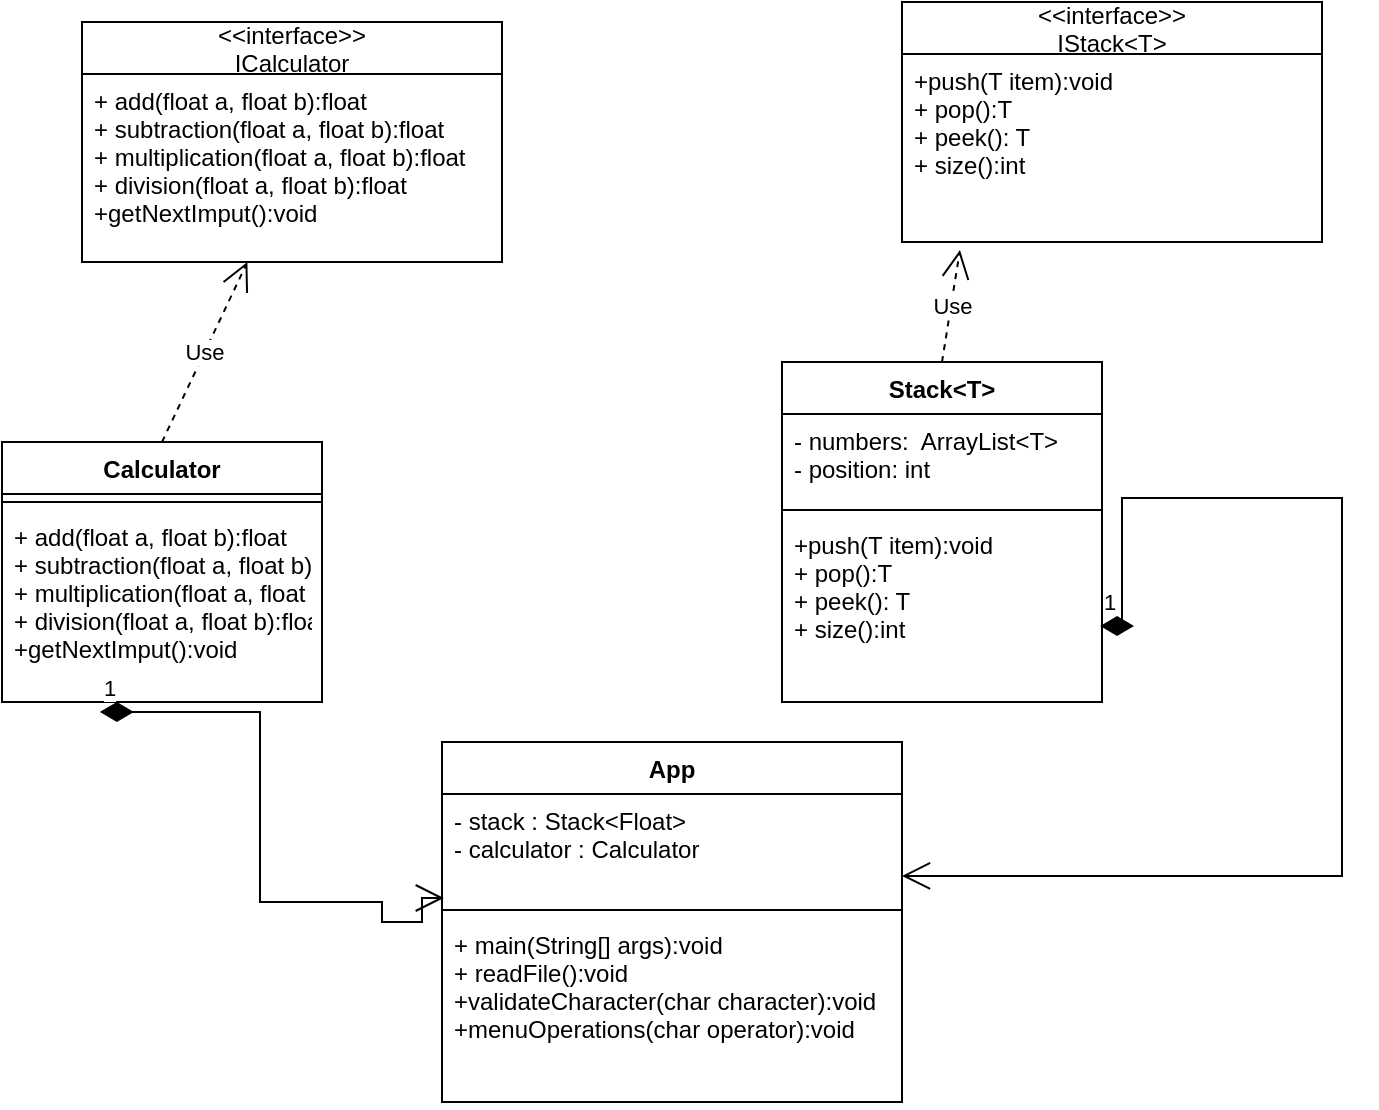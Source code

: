 <mxfile version="20.8.15" type="device"><diagram name="Página-1" id="hvELpFMQR1fck_oeWRsh"><mxGraphModel dx="874" dy="444" grid="1" gridSize="10" guides="1" tooltips="1" connect="1" arrows="1" fold="1" page="1" pageScale="1" pageWidth="827" pageHeight="1169" math="0" shadow="0"><root><mxCell id="0"/><mxCell id="1" parent="0"/><mxCell id="a2NJB37diC7bHRRBhK2g-1" value="Calculator" style="swimlane;fontStyle=1;align=center;verticalAlign=top;childLayout=stackLayout;horizontal=1;startSize=26;horizontalStack=0;resizeParent=1;resizeParentMax=0;resizeLast=0;collapsible=1;marginBottom=0;" vertex="1" parent="1"><mxGeometry x="30" y="250" width="160" height="130" as="geometry"/></mxCell><mxCell id="a2NJB37diC7bHRRBhK2g-3" value="" style="line;strokeWidth=1;fillColor=none;align=left;verticalAlign=middle;spacingTop=-1;spacingLeft=3;spacingRight=3;rotatable=0;labelPosition=right;points=[];portConstraint=eastwest;strokeColor=inherit;" vertex="1" parent="a2NJB37diC7bHRRBhK2g-1"><mxGeometry y="26" width="160" height="8" as="geometry"/></mxCell><mxCell id="a2NJB37diC7bHRRBhK2g-4" value="+ add(float a, float b):float&#10;+ subtraction(float a, float b):float&#10;+ multiplication(float a, float b):float&#10;+ division(float a, float b):float&#10;+getNextImput():void" style="text;strokeColor=none;fillColor=none;align=left;verticalAlign=top;spacingLeft=4;spacingRight=4;overflow=hidden;rotatable=0;points=[[0,0.5],[1,0.5]];portConstraint=eastwest;" vertex="1" parent="a2NJB37diC7bHRRBhK2g-1"><mxGeometry y="34" width="160" height="96" as="geometry"/></mxCell><mxCell id="a2NJB37diC7bHRRBhK2g-7" value="&lt;&lt;interface&gt;&gt;&#10;ICalculator" style="swimlane;fontStyle=0;childLayout=stackLayout;horizontal=1;startSize=26;fillColor=none;horizontalStack=0;resizeParent=1;resizeParentMax=0;resizeLast=0;collapsible=1;marginBottom=0;" vertex="1" parent="1"><mxGeometry x="70" y="40" width="210" height="120" as="geometry"/></mxCell><mxCell id="a2NJB37diC7bHRRBhK2g-9" value="+ add(float a, float b):float&#10;+ subtraction(float a, float b):float&#10;+ multiplication(float a, float b):float&#10;+ division(float a, float b):float&#10;+getNextImput():void" style="text;strokeColor=none;fillColor=none;align=left;verticalAlign=top;spacingLeft=4;spacingRight=4;overflow=hidden;rotatable=0;points=[[0,0.5],[1,0.5]];portConstraint=eastwest;" vertex="1" parent="a2NJB37diC7bHRRBhK2g-7"><mxGeometry y="26" width="210" height="94" as="geometry"/></mxCell><mxCell id="a2NJB37diC7bHRRBhK2g-11" value="&lt;&lt;interface&gt;&gt;&#10;IStack&lt;T&gt;" style="swimlane;fontStyle=0;childLayout=stackLayout;horizontal=1;startSize=26;fillColor=none;horizontalStack=0;resizeParent=1;resizeParentMax=0;resizeLast=0;collapsible=1;marginBottom=0;" vertex="1" parent="1"><mxGeometry x="480" y="30" width="210" height="120" as="geometry"/></mxCell><mxCell id="a2NJB37diC7bHRRBhK2g-12" value="+push(T item):void&#10;+ pop():T&#10;+ peek(): T&#10;+ size():int" style="text;strokeColor=none;fillColor=none;align=left;verticalAlign=top;spacingLeft=4;spacingRight=4;overflow=hidden;rotatable=0;points=[[0,0.5],[1,0.5]];portConstraint=eastwest;" vertex="1" parent="a2NJB37diC7bHRRBhK2g-11"><mxGeometry y="26" width="210" height="94" as="geometry"/></mxCell><mxCell id="a2NJB37diC7bHRRBhK2g-16" value="Stack&lt;T&gt;" style="swimlane;fontStyle=1;align=center;verticalAlign=top;childLayout=stackLayout;horizontal=1;startSize=26;horizontalStack=0;resizeParent=1;resizeParentMax=0;resizeLast=0;collapsible=1;marginBottom=0;" vertex="1" parent="1"><mxGeometry x="420" y="210" width="160" height="170" as="geometry"/></mxCell><mxCell id="a2NJB37diC7bHRRBhK2g-17" value="- numbers:  ArrayList&lt;T&gt;&#10;- position: int&#10;" style="text;strokeColor=none;fillColor=none;align=left;verticalAlign=top;spacingLeft=4;spacingRight=4;overflow=hidden;rotatable=0;points=[[0,0.5],[1,0.5]];portConstraint=eastwest;" vertex="1" parent="a2NJB37diC7bHRRBhK2g-16"><mxGeometry y="26" width="160" height="44" as="geometry"/></mxCell><mxCell id="a2NJB37diC7bHRRBhK2g-18" value="" style="line;strokeWidth=1;fillColor=none;align=left;verticalAlign=middle;spacingTop=-1;spacingLeft=3;spacingRight=3;rotatable=0;labelPosition=right;points=[];portConstraint=eastwest;strokeColor=inherit;" vertex="1" parent="a2NJB37diC7bHRRBhK2g-16"><mxGeometry y="70" width="160" height="8" as="geometry"/></mxCell><mxCell id="a2NJB37diC7bHRRBhK2g-19" value="+push(T item):void&#10;+ pop():T&#10;+ peek(): T&#10;+ size():int" style="text;strokeColor=none;fillColor=none;align=left;verticalAlign=top;spacingLeft=4;spacingRight=4;overflow=hidden;rotatable=0;points=[[0,0.5],[1,0.5]];portConstraint=eastwest;" vertex="1" parent="a2NJB37diC7bHRRBhK2g-16"><mxGeometry y="78" width="160" height="92" as="geometry"/></mxCell><mxCell id="a2NJB37diC7bHRRBhK2g-20" value="App" style="swimlane;fontStyle=1;align=center;verticalAlign=top;childLayout=stackLayout;horizontal=1;startSize=26;horizontalStack=0;resizeParent=1;resizeParentMax=0;resizeLast=0;collapsible=1;marginBottom=0;" vertex="1" parent="1"><mxGeometry x="250" y="400" width="230" height="180" as="geometry"/></mxCell><mxCell id="a2NJB37diC7bHRRBhK2g-21" value="- stack : Stack&lt;Float&gt;&#10;- calculator : Calculator" style="text;strokeColor=none;fillColor=none;align=left;verticalAlign=top;spacingLeft=4;spacingRight=4;overflow=hidden;rotatable=0;points=[[0,0.5],[1,0.5]];portConstraint=eastwest;" vertex="1" parent="a2NJB37diC7bHRRBhK2g-20"><mxGeometry y="26" width="230" height="54" as="geometry"/></mxCell><mxCell id="a2NJB37diC7bHRRBhK2g-22" value="" style="line;strokeWidth=1;fillColor=none;align=left;verticalAlign=middle;spacingTop=-1;spacingLeft=3;spacingRight=3;rotatable=0;labelPosition=right;points=[];portConstraint=eastwest;strokeColor=inherit;" vertex="1" parent="a2NJB37diC7bHRRBhK2g-20"><mxGeometry y="80" width="230" height="8" as="geometry"/></mxCell><mxCell id="a2NJB37diC7bHRRBhK2g-23" value="+ main(String[] args):void&#10;+ readFile():void&#10;+validateCharacter(char character):void&#10;+menuOperations(char operator):void&#10;" style="text;strokeColor=none;fillColor=none;align=left;verticalAlign=top;spacingLeft=4;spacingRight=4;overflow=hidden;rotatable=0;points=[[0,0.5],[1,0.5]];portConstraint=eastwest;" vertex="1" parent="a2NJB37diC7bHRRBhK2g-20"><mxGeometry y="88" width="230" height="92" as="geometry"/></mxCell><mxCell id="a2NJB37diC7bHRRBhK2g-24" value="1" style="endArrow=open;html=1;endSize=12;startArrow=diamondThin;startSize=14;startFill=1;edgeStyle=orthogonalEdgeStyle;align=left;verticalAlign=bottom;rounded=0;exitX=0.306;exitY=1.052;exitDx=0;exitDy=0;exitPerimeter=0;entryX=0.004;entryY=0.963;entryDx=0;entryDy=0;entryPerimeter=0;" edge="1" parent="1" source="a2NJB37diC7bHRRBhK2g-4" target="a2NJB37diC7bHRRBhK2g-21"><mxGeometry x="-1" y="3" relative="1" as="geometry"><mxPoint x="30" y="430" as="sourcePoint"/><mxPoint x="240" y="484" as="targetPoint"/><Array as="points"><mxPoint x="159" y="385"/><mxPoint x="159" y="480"/><mxPoint x="220" y="480"/><mxPoint x="220" y="490"/><mxPoint x="240" y="490"/><mxPoint x="240" y="478"/></Array></mxGeometry></mxCell><mxCell id="a2NJB37diC7bHRRBhK2g-25" value="1" style="endArrow=open;html=1;endSize=12;startArrow=diamondThin;startSize=14;startFill=1;edgeStyle=orthogonalEdgeStyle;align=left;verticalAlign=bottom;rounded=0;exitX=0.994;exitY=0.587;exitDx=0;exitDy=0;exitPerimeter=0;entryX=1;entryY=0.759;entryDx=0;entryDy=0;entryPerimeter=0;" edge="1" parent="1" source="a2NJB37diC7bHRRBhK2g-19" target="a2NJB37diC7bHRRBhK2g-21"><mxGeometry x="-1" y="3" relative="1" as="geometry"><mxPoint x="330" y="280" as="sourcePoint"/><mxPoint x="490" y="280" as="targetPoint"/><Array as="points"><mxPoint x="590" y="342"/><mxPoint x="590" y="278"/><mxPoint x="700" y="278"/><mxPoint x="700" y="467"/></Array></mxGeometry></mxCell><mxCell id="a2NJB37diC7bHRRBhK2g-28" value="Use" style="endArrow=open;endSize=12;dashed=1;html=1;rounded=0;exitX=0.5;exitY=0;exitDx=0;exitDy=0;" edge="1" parent="1" source="a2NJB37diC7bHRRBhK2g-1" target="a2NJB37diC7bHRRBhK2g-9"><mxGeometry width="160" relative="1" as="geometry"><mxPoint x="170" y="220" as="sourcePoint"/><mxPoint x="380" y="200" as="targetPoint"/></mxGeometry></mxCell><mxCell id="a2NJB37diC7bHRRBhK2g-29" value="Use" style="endArrow=open;endSize=12;dashed=1;html=1;rounded=0;exitX=0.5;exitY=0;exitDx=0;exitDy=0;entryX=0.138;entryY=1.043;entryDx=0;entryDy=0;entryPerimeter=0;" edge="1" parent="1" source="a2NJB37diC7bHRRBhK2g-16" target="a2NJB37diC7bHRRBhK2g-12"><mxGeometry width="160" relative="1" as="geometry"><mxPoint x="392" y="240" as="sourcePoint"/><mxPoint x="434.701" y="150" as="targetPoint"/></mxGeometry></mxCell></root></mxGraphModel></diagram></mxfile>